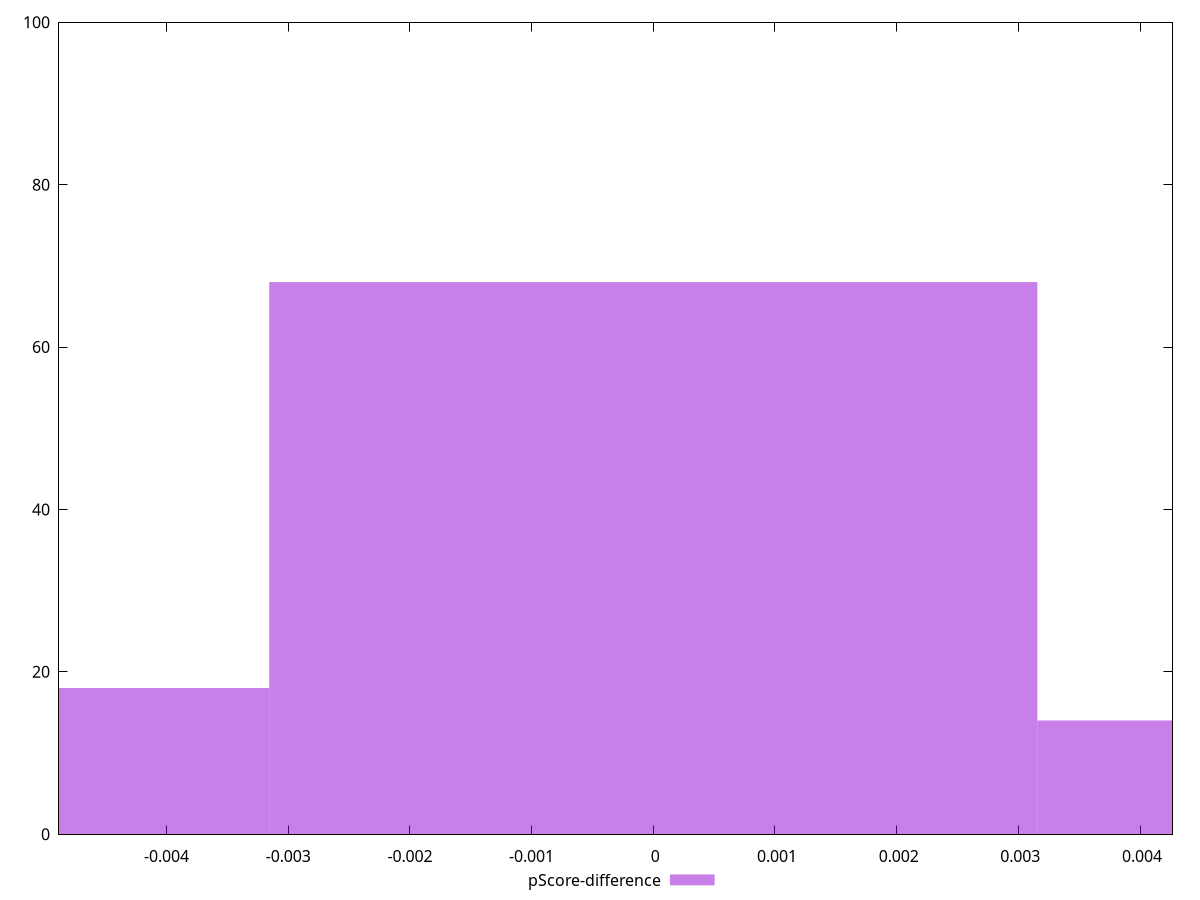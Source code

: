 reset

$pScoreDifference <<EOF
0 68
-0.006311747347385702 18
0.006311747347385702 14
EOF

set key outside below
set boxwidth 0.006311747347385702
set xrange [-0.004883752116671913:0.004267011239608043]
set yrange [0:100]
set trange [0:100]
set style fill transparent solid 0.5 noborder
set terminal svg size 640, 490 enhanced background rgb 'white'
set output "reports/report_00033_2021-03-01T14-23-16.841Z/max-potential-fid/samples/astro-cached/pScore-difference/histogram.svg"

plot $pScoreDifference title "pScore-difference" with boxes

reset
